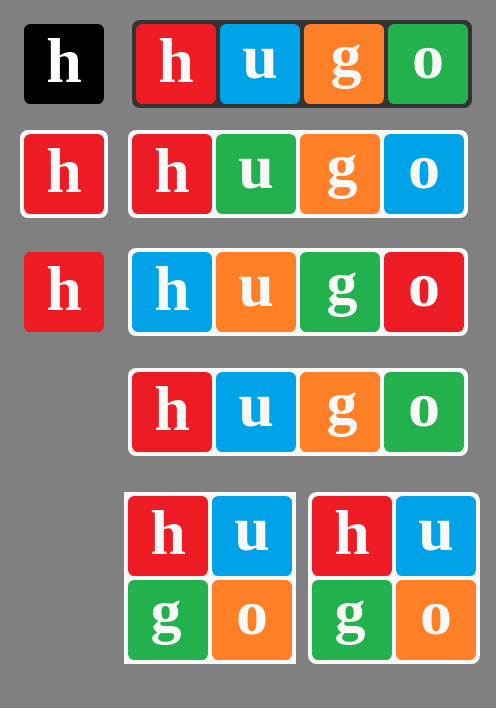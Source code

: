 <mxfile version="20.0.4" type="device" pages="4"><diagram id="N1BwHoXB3Q79B6yvPaB_" name="logo"><mxGraphModel dx="364" dy="219" grid="1" gridSize="2" guides="1" tooltips="1" connect="1" arrows="1" fold="1" page="1" pageScale="1" pageWidth="850" pageHeight="1100" math="0" shadow="0"><root><mxCell id="0"/><mxCell id="1" parent="0"/><mxCell id="wR2YenscdaEP0-hp_YIJ-48" value="" style="rounded=0;whiteSpace=wrap;html=1;strokeWidth=1;fillColor=#808080;strokeColor=none;" parent="1" vertex="1"><mxGeometry x="292" y="428" width="248" height="354" as="geometry"/></mxCell><mxCell id="EOTcBHl70uMr_WdsOj6c-46" value="" style="rounded=1;whiteSpace=wrap;html=1;strokeWidth=1;strokeColor=none;arcSize=9;fillColor=#F8F8F8;" parent="1" vertex="1"><mxGeometry x="481" y="674" width="50" height="48" as="geometry"/></mxCell><mxCell id="EOTcBHl70uMr_WdsOj6c-48" value="" style="rounded=1;whiteSpace=wrap;html=1;strokeWidth=1;strokeColor=none;arcSize=9;fillColor=#F8F8F8;" parent="1" vertex="1"><mxGeometry x="446" y="712" width="50" height="48" as="geometry"/></mxCell><mxCell id="EOTcBHl70uMr_WdsOj6c-49" value="" style="rounded=1;whiteSpace=wrap;html=1;strokeWidth=1;strokeColor=none;arcSize=9;fillColor=#F8F8F8;" parent="1" vertex="1"><mxGeometry x="482" y="712" width="50" height="48" as="geometry"/></mxCell><mxCell id="EOTcBHl70uMr_WdsOj6c-47" value="" style="rounded=1;whiteSpace=wrap;html=1;strokeWidth=1;strokeColor=none;arcSize=9;fillColor=#F8F8F8;" parent="1" vertex="1"><mxGeometry x="482" y="674" width="50" height="48" as="geometry"/></mxCell><mxCell id="SrWP3uOjC0soSHgS7Qpw-1" value="" style="rounded=1;whiteSpace=wrap;html=1;strokeWidth=1;strokeColor=none;arcSize=9;fillColor=#F8F8F8;" parent="1" vertex="1"><mxGeometry x="302" y="493" width="44" height="44" as="geometry"/></mxCell><mxCell id="wR2YenscdaEP0-hp_YIJ-39" value="" style="rounded=1;whiteSpace=wrap;html=1;strokeWidth=1;strokeColor=none;arcSize=9;fillColor=#F8F8F8;" parent="1" vertex="1"><mxGeometry x="356" y="552" width="170" height="44" as="geometry"/></mxCell><mxCell id="wR2YenscdaEP0-hp_YIJ-40" value="" style="rounded=1;whiteSpace=wrap;html=1;strokeWidth=1;strokeColor=none;arcSize=8;fillColor=#00A2E8;" parent="1" vertex="1"><mxGeometry x="358" y="554" width="40" height="40" as="geometry"/></mxCell><mxCell id="wR2YenscdaEP0-hp_YIJ-42" value="" style="rounded=1;whiteSpace=wrap;html=1;fillColor=#FF7F27;strokeColor=none;arcSize=8;" parent="1" vertex="1"><mxGeometry x="400" y="554" width="40" height="40" as="geometry"/></mxCell><mxCell id="wR2YenscdaEP0-hp_YIJ-43" value="&lt;font face=&quot;Segoe Print&quot; size=&quot;1&quot; color=&quot;#f8f8f8&quot;&gt;&lt;b style=&quot;line-height: 100% ; font-size: 32px&quot;&gt;u&lt;/b&gt;&lt;/font&gt;" style="text;html=1;strokeColor=none;fillColor=none;align=center;verticalAlign=middle;whiteSpace=wrap;rounded=0;" parent="1" vertex="1"><mxGeometry x="400" y="544" width="40" height="50" as="geometry"/></mxCell><mxCell id="wR2YenscdaEP0-hp_YIJ-41" value="&lt;font face=&quot;Segoe Print&quot; size=&quot;1&quot; color=&quot;#f8f8f8&quot;&gt;&lt;b style=&quot;line-height: 100% ; font-size: 32px&quot;&gt;h&lt;/b&gt;&lt;/font&gt;" style="text;html=1;strokeColor=none;align=center;verticalAlign=middle;whiteSpace=wrap;rounded=0;arcSize=25;" parent="1" vertex="1"><mxGeometry x="358" y="552" width="40" height="38" as="geometry"/></mxCell><mxCell id="wR2YenscdaEP0-hp_YIJ-9" value="" style="rounded=1;whiteSpace=wrap;html=1;strokeWidth=1;fillColor=#333333;strokeColor=none;arcSize=9;" parent="1" vertex="1"><mxGeometry x="358" y="438" width="170" height="44" as="geometry"/></mxCell><mxCell id="wR2YenscdaEP0-hp_YIJ-7" value="" style="rounded=1;whiteSpace=wrap;html=1;strokeColor=none;arcSize=8;fillColor=#00A2E8;" parent="1" vertex="1"><mxGeometry x="402" y="440" width="40" height="40" as="geometry"/></mxCell><mxCell id="wR2YenscdaEP0-hp_YIJ-5" value="" style="rounded=1;whiteSpace=wrap;html=1;strokeColor=none;arcSize=8;fillColor=#FF7F27;" parent="1" vertex="1"><mxGeometry x="444" y="440" width="40" height="40" as="geometry"/></mxCell><mxCell id="wR2YenscdaEP0-hp_YIJ-3" value="" style="rounded=1;whiteSpace=wrap;html=1;strokeColor=none;arcSize=8;fillColor=#22B14C;" parent="1" vertex="1"><mxGeometry x="486" y="440" width="40" height="40" as="geometry"/></mxCell><mxCell id="wR2YenscdaEP0-hp_YIJ-1" value="" style="rounded=1;whiteSpace=wrap;html=1;strokeWidth=1;strokeColor=none;arcSize=8;fillColor=#ED1C24;" parent="1" vertex="1"><mxGeometry x="360" y="440" width="40" height="40" as="geometry"/></mxCell><mxCell id="wR2YenscdaEP0-hp_YIJ-8" value="&lt;font face=&quot;Segoe Print&quot; size=&quot;1&quot;&gt;&lt;b style=&quot;line-height: 100% ; font-size: 32px&quot;&gt;o&lt;/b&gt;&lt;/font&gt;" style="text;html=1;strokeColor=none;fillColor=none;align=center;verticalAlign=middle;whiteSpace=wrap;rounded=0;fontColor=#F8F8F8;" parent="1" vertex="1"><mxGeometry x="486" y="430" width="40" height="50" as="geometry"/></mxCell><mxCell id="wR2YenscdaEP0-hp_YIJ-6" value="&lt;font face=&quot;Segoe Print&quot; size=&quot;1&quot;&gt;&lt;b style=&quot;line-height: 100% ; font-size: 31px&quot;&gt;g&lt;/b&gt;&lt;/font&gt;" style="text;html=1;strokeColor=none;fillColor=none;align=center;verticalAlign=middle;whiteSpace=wrap;rounded=0;fontColor=#F8F8F8;" parent="1" vertex="1"><mxGeometry x="446" y="432" width="38" height="46" as="geometry"/></mxCell><mxCell id="wR2YenscdaEP0-hp_YIJ-4" value="&lt;font face=&quot;Segoe Print&quot; size=&quot;1&quot;&gt;&lt;b style=&quot;line-height: 100% ; font-size: 32px&quot;&gt;u&lt;/b&gt;&lt;/font&gt;" style="text;html=1;strokeColor=none;fillColor=none;align=center;verticalAlign=middle;whiteSpace=wrap;rounded=0;fontColor=#F8F8F8;" parent="1" vertex="1"><mxGeometry x="402" y="430" width="40" height="50" as="geometry"/></mxCell><mxCell id="wR2YenscdaEP0-hp_YIJ-2" value="&lt;font face=&quot;Segoe Print&quot; size=&quot;1&quot;&gt;&lt;b style=&quot;line-height: 100% ; font-size: 32px&quot;&gt;h&lt;/b&gt;&lt;/font&gt;" style="text;html=1;strokeColor=none;align=center;verticalAlign=middle;whiteSpace=wrap;rounded=0;fontColor=#F8F8F8;" parent="1" vertex="1"><mxGeometry x="360" y="438" width="40" height="38" as="geometry"/></mxCell><mxCell id="wR2YenscdaEP0-hp_YIJ-46" value="" style="rounded=1;whiteSpace=wrap;html=1;strokeColor=none;fillColor=#ED1c24;glass=0;arcSize=8;" parent="1" vertex="1"><mxGeometry x="484" y="554" width="40" height="40" as="geometry"/></mxCell><mxCell id="wR2YenscdaEP0-hp_YIJ-44" value="" style="rounded=1;whiteSpace=wrap;html=1;strokeColor=none;fillColor=#22B14c;arcSize=8;" parent="1" vertex="1"><mxGeometry x="442" y="554" width="40" height="40" as="geometry"/></mxCell><mxCell id="wR2YenscdaEP0-hp_YIJ-47" value="&lt;font face=&quot;Segoe Print&quot; size=&quot;1&quot; color=&quot;#f8f8f8&quot;&gt;&lt;b style=&quot;line-height: 100% ; font-size: 32px&quot;&gt;o&lt;/b&gt;&lt;/font&gt;" style="text;html=1;strokeColor=none;fillColor=none;align=center;verticalAlign=middle;whiteSpace=wrap;rounded=0;" parent="1" vertex="1"><mxGeometry x="484" y="544" width="40" height="50" as="geometry"/></mxCell><mxCell id="wR2YenscdaEP0-hp_YIJ-45" value="&lt;font face=&quot;Segoe Print&quot; size=&quot;1&quot; color=&quot;#f8f8f8&quot;&gt;&lt;b style=&quot;line-height: 100% ; font-size: 31px&quot;&gt;g&lt;/b&gt;&lt;/font&gt;" style="text;html=1;strokeColor=none;fillColor=none;align=center;verticalAlign=middle;whiteSpace=wrap;rounded=0;" parent="1" vertex="1"><mxGeometry x="444" y="546" width="38" height="46" as="geometry"/></mxCell><mxCell id="wR2YenscdaEP0-hp_YIJ-19" value="" style="rounded=1;whiteSpace=wrap;html=1;strokeWidth=1;strokeColor=none;fillColor=#000000;arcSize=8;" parent="1" vertex="1"><mxGeometry x="304" y="440" width="40" height="40" as="geometry"/></mxCell><mxCell id="wR2YenscdaEP0-hp_YIJ-20" value="&lt;font face=&quot;Segoe Print&quot; color=&quot;#ffffff&quot; size=&quot;1&quot;&gt;&lt;b style=&quot;line-height: 100% ; font-size: 32px&quot;&gt;h&lt;/b&gt;&lt;/font&gt;" style="text;html=1;strokeColor=none;align=center;verticalAlign=middle;whiteSpace=wrap;rounded=0;" parent="1" vertex="1"><mxGeometry x="304" y="438" width="40" height="38" as="geometry"/></mxCell><mxCell id="wR2YenscdaEP0-hp_YIJ-51" value="" style="rounded=1;whiteSpace=wrap;html=1;strokeWidth=1;strokeColor=none;arcSize=8;fillColor=#ED1C24;" parent="1" vertex="1"><mxGeometry x="304" y="495" width="40" height="40" as="geometry"/></mxCell><mxCell id="wR2YenscdaEP0-hp_YIJ-52" value="&lt;font face=&quot;Segoe Print&quot; size=&quot;1&quot; color=&quot;#f8f8f8&quot;&gt;&lt;b style=&quot;line-height: 100% ; font-size: 32px&quot;&gt;h&lt;/b&gt;&lt;/font&gt;" style="text;html=1;strokeColor=none;align=center;verticalAlign=middle;whiteSpace=wrap;rounded=0;" parent="1" vertex="1"><mxGeometry x="304" y="493" width="40" height="38" as="geometry"/></mxCell><mxCell id="wR2YenscdaEP0-hp_YIJ-53" value="" style="rounded=1;whiteSpace=wrap;html=1;strokeWidth=1;strokeColor=none;arcSize=9;fillColor=#F8F8F8;" parent="1" vertex="1"><mxGeometry x="356" y="493" width="170" height="44" as="geometry"/></mxCell><mxCell id="wR2YenscdaEP0-hp_YIJ-54" value="" style="rounded=1;whiteSpace=wrap;html=1;strokeColor=none;arcSize=8;fillColor=#00A2E8;" parent="1" vertex="1"><mxGeometry x="484" y="495" width="40" height="40" as="geometry"/></mxCell><mxCell id="wR2YenscdaEP0-hp_YIJ-55" value="" style="rounded=1;whiteSpace=wrap;html=1;strokeColor=none;arcSize=8;fillColor=#FF7F27;" parent="1" vertex="1"><mxGeometry x="442" y="495" width="40" height="40" as="geometry"/></mxCell><mxCell id="wR2YenscdaEP0-hp_YIJ-56" value="" style="rounded=1;whiteSpace=wrap;html=1;strokeColor=none;arcSize=8;fillColor=#22B14C;" parent="1" vertex="1"><mxGeometry x="400" y="495" width="40" height="40" as="geometry"/></mxCell><mxCell id="wR2YenscdaEP0-hp_YIJ-57" value="" style="rounded=1;whiteSpace=wrap;html=1;strokeWidth=1;strokeColor=none;arcSize=8;fillColor=#ED1C24;" parent="1" vertex="1"><mxGeometry x="358" y="495" width="40" height="40" as="geometry"/></mxCell><mxCell id="wR2YenscdaEP0-hp_YIJ-58" value="&lt;font face=&quot;Segoe Print&quot; size=&quot;1&quot; color=&quot;#f8f8f8&quot;&gt;&lt;b style=&quot;line-height: 100% ; font-size: 32px&quot;&gt;o&lt;/b&gt;&lt;/font&gt;" style="text;html=1;strokeColor=none;fillColor=none;align=center;verticalAlign=middle;whiteSpace=wrap;rounded=0;" parent="1" vertex="1"><mxGeometry x="484" y="485" width="40" height="50" as="geometry"/></mxCell><mxCell id="wR2YenscdaEP0-hp_YIJ-59" value="&lt;font face=&quot;Segoe Print&quot; size=&quot;1&quot; color=&quot;#f8f8f8&quot;&gt;&lt;b style=&quot;line-height: 100% ; font-size: 31px&quot;&gt;g&lt;/b&gt;&lt;/font&gt;" style="text;html=1;strokeColor=none;fillColor=none;align=center;verticalAlign=middle;whiteSpace=wrap;rounded=0;" parent="1" vertex="1"><mxGeometry x="444" y="487" width="38" height="46" as="geometry"/></mxCell><mxCell id="wR2YenscdaEP0-hp_YIJ-60" value="&lt;font face=&quot;Segoe Print&quot; size=&quot;1&quot; color=&quot;#f8f8f8&quot;&gt;&lt;b style=&quot;line-height: 100% ; font-size: 32px&quot;&gt;u&lt;/b&gt;&lt;/font&gt;" style="text;html=1;strokeColor=none;fillColor=none;align=center;verticalAlign=middle;whiteSpace=wrap;rounded=0;" parent="1" vertex="1"><mxGeometry x="400" y="485" width="40" height="50" as="geometry"/></mxCell><mxCell id="wR2YenscdaEP0-hp_YIJ-61" value="&lt;font face=&quot;Segoe Print&quot; size=&quot;1&quot; color=&quot;#f8f8f8&quot;&gt;&lt;b style=&quot;line-height: 100% ; font-size: 32px&quot;&gt;h&lt;/b&gt;&lt;/font&gt;" style="text;html=1;strokeColor=none;align=center;verticalAlign=middle;whiteSpace=wrap;rounded=0;" parent="1" vertex="1"><mxGeometry x="358" y="493" width="40" height="38" as="geometry"/></mxCell><mxCell id="EOTcBHl70uMr_WdsOj6c-13" value="" style="rounded=0;whiteSpace=wrap;html=1;strokeWidth=1;strokeColor=none;arcSize=9;fillColor=#F8F8F8;" parent="1" vertex="1"><mxGeometry x="354" y="674" width="86" height="86" as="geometry"/></mxCell><mxCell id="EOTcBHl70uMr_WdsOj6c-14" value="" style="rounded=1;whiteSpace=wrap;html=1;strokeColor=none;arcSize=8;fillColor=#FF7F27;" parent="1" vertex="1"><mxGeometry x="398" y="718" width="40" height="40" as="geometry"/></mxCell><mxCell id="EOTcBHl70uMr_WdsOj6c-15" value="" style="rounded=1;whiteSpace=wrap;html=1;strokeColor=none;arcSize=8;fillColor=#00A2E8;" parent="1" vertex="1"><mxGeometry x="398" y="676" width="40" height="40" as="geometry"/></mxCell><mxCell id="EOTcBHl70uMr_WdsOj6c-16" value="" style="rounded=1;whiteSpace=wrap;html=1;strokeColor=none;arcSize=8;fillColor=#22B14C;" parent="1" vertex="1"><mxGeometry x="356" y="718" width="40" height="40" as="geometry"/></mxCell><mxCell id="EOTcBHl70uMr_WdsOj6c-17" value="" style="rounded=1;whiteSpace=wrap;html=1;strokeWidth=1;strokeColor=none;arcSize=8;fillColor=#ED1C24;" parent="1" vertex="1"><mxGeometry x="356" y="676" width="40" height="40" as="geometry"/></mxCell><mxCell id="EOTcBHl70uMr_WdsOj6c-18" value="&lt;font face=&quot;Segoe Print&quot; size=&quot;1&quot; color=&quot;#f8f8f8&quot;&gt;&lt;b style=&quot;line-height: 100% ; font-size: 32px&quot;&gt;o&lt;/b&gt;&lt;/font&gt;" style="text;html=1;strokeColor=none;fillColor=none;align=center;verticalAlign=middle;whiteSpace=wrap;rounded=0;" parent="1" vertex="1"><mxGeometry x="398" y="708" width="40" height="50" as="geometry"/></mxCell><mxCell id="EOTcBHl70uMr_WdsOj6c-19" value="&lt;font face=&quot;Segoe Print&quot; size=&quot;1&quot; color=&quot;#f8f8f8&quot;&gt;&lt;b style=&quot;line-height: 100% ; font-size: 31px&quot;&gt;g&lt;/b&gt;&lt;/font&gt;" style="text;html=1;strokeColor=none;fillColor=none;align=center;verticalAlign=middle;whiteSpace=wrap;rounded=0;" parent="1" vertex="1"><mxGeometry x="356" y="710" width="38" height="46" as="geometry"/></mxCell><mxCell id="EOTcBHl70uMr_WdsOj6c-20" value="&lt;font face=&quot;Segoe Print&quot; size=&quot;1&quot; color=&quot;#f8f8f8&quot;&gt;&lt;b style=&quot;line-height: 100% ; font-size: 32px&quot;&gt;u&lt;/b&gt;&lt;/font&gt;" style="text;html=1;strokeColor=none;fillColor=none;align=center;verticalAlign=middle;whiteSpace=wrap;rounded=0;" parent="1" vertex="1"><mxGeometry x="398" y="666" width="40" height="50" as="geometry"/></mxCell><mxCell id="EOTcBHl70uMr_WdsOj6c-21" value="&lt;font face=&quot;Segoe Print&quot; size=&quot;1&quot; color=&quot;#f8f8f8&quot;&gt;&lt;b style=&quot;line-height: 100% ; font-size: 32px&quot;&gt;h&lt;/b&gt;&lt;/font&gt;" style="text;html=1;strokeColor=none;align=center;verticalAlign=middle;whiteSpace=wrap;rounded=0;" parent="1" vertex="1"><mxGeometry x="356" y="674" width="40" height="38" as="geometry"/></mxCell><mxCell id="EOTcBHl70uMr_WdsOj6c-22" value="" style="rounded=1;whiteSpace=wrap;html=1;strokeWidth=1;strokeColor=none;arcSize=9;fillColor=#F8F8F8;" parent="1" vertex="1"><mxGeometry x="356" y="612" width="170" height="44" as="geometry"/></mxCell><mxCell id="EOTcBHl70uMr_WdsOj6c-23" value="" style="rounded=1;whiteSpace=wrap;html=1;strokeColor=none;arcSize=8;fillColor=#00A2E8;" parent="1" vertex="1"><mxGeometry x="400" y="614" width="40" height="40" as="geometry"/></mxCell><mxCell id="EOTcBHl70uMr_WdsOj6c-24" value="" style="rounded=1;whiteSpace=wrap;html=1;strokeColor=none;arcSize=8;fillColor=#FF7F27;" parent="1" vertex="1"><mxGeometry x="442" y="614" width="40" height="40" as="geometry"/></mxCell><mxCell id="EOTcBHl70uMr_WdsOj6c-25" value="" style="rounded=1;whiteSpace=wrap;html=1;strokeColor=none;arcSize=8;fillColor=#22B14C;" parent="1" vertex="1"><mxGeometry x="484" y="614" width="40" height="40" as="geometry"/></mxCell><mxCell id="EOTcBHl70uMr_WdsOj6c-26" value="" style="rounded=1;whiteSpace=wrap;html=1;strokeWidth=1;strokeColor=none;arcSize=8;fillColor=#ED1C24;" parent="1" vertex="1"><mxGeometry x="358" y="614" width="40" height="40" as="geometry"/></mxCell><mxCell id="EOTcBHl70uMr_WdsOj6c-27" value="&lt;font face=&quot;Segoe Print&quot; size=&quot;1&quot; color=&quot;#f8f8f8&quot;&gt;&lt;b style=&quot;line-height: 100% ; font-size: 32px&quot;&gt;o&lt;/b&gt;&lt;/font&gt;" style="text;html=1;strokeColor=none;fillColor=none;align=center;verticalAlign=middle;whiteSpace=wrap;rounded=0;" parent="1" vertex="1"><mxGeometry x="484" y="604" width="40" height="50" as="geometry"/></mxCell><mxCell id="EOTcBHl70uMr_WdsOj6c-28" value="&lt;font face=&quot;Segoe Print&quot; size=&quot;1&quot; color=&quot;#f8f8f8&quot;&gt;&lt;b style=&quot;line-height: 100% ; font-size: 31px&quot;&gt;g&lt;/b&gt;&lt;/font&gt;" style="text;html=1;strokeColor=none;fillColor=none;align=center;verticalAlign=middle;whiteSpace=wrap;rounded=0;" parent="1" vertex="1"><mxGeometry x="444" y="606" width="38" height="46" as="geometry"/></mxCell><mxCell id="EOTcBHl70uMr_WdsOj6c-29" value="&lt;font face=&quot;Segoe Print&quot; size=&quot;1&quot; color=&quot;#f8f8f8&quot;&gt;&lt;b style=&quot;line-height: 100% ; font-size: 32px&quot;&gt;u&lt;/b&gt;&lt;/font&gt;" style="text;html=1;strokeColor=none;fillColor=none;align=center;verticalAlign=middle;whiteSpace=wrap;rounded=0;" parent="1" vertex="1"><mxGeometry x="400" y="604" width="40" height="50" as="geometry"/></mxCell><mxCell id="EOTcBHl70uMr_WdsOj6c-30" value="&lt;font face=&quot;Segoe Print&quot; size=&quot;1&quot; color=&quot;#f8f8f8&quot;&gt;&lt;b style=&quot;line-height: 100% ; font-size: 32px&quot;&gt;h&lt;/b&gt;&lt;/font&gt;" style="text;html=1;strokeColor=none;align=center;verticalAlign=middle;whiteSpace=wrap;rounded=0;" parent="1" vertex="1"><mxGeometry x="358" y="612" width="40" height="38" as="geometry"/></mxCell><mxCell id="EOTcBHl70uMr_WdsOj6c-32" value="" style="rounded=1;whiteSpace=wrap;html=1;strokeWidth=1;strokeColor=none;arcSize=8;fillColor=#ED1C24;" parent="1" vertex="1"><mxGeometry x="304" y="554" width="40" height="40" as="geometry"/></mxCell><mxCell id="EOTcBHl70uMr_WdsOj6c-33" value="&lt;font face=&quot;Segoe Print&quot; size=&quot;1&quot; color=&quot;#f8f8f8&quot;&gt;&lt;b style=&quot;line-height: 100% ; font-size: 32px&quot;&gt;h&lt;/b&gt;&lt;/font&gt;" style="text;html=1;strokeColor=none;align=center;verticalAlign=middle;whiteSpace=wrap;rounded=0;" parent="1" vertex="1"><mxGeometry x="304" y="552" width="40" height="38" as="geometry"/></mxCell><mxCell id="EOTcBHl70uMr_WdsOj6c-34" value="" style="rounded=1;whiteSpace=wrap;html=1;strokeWidth=1;strokeColor=none;arcSize=9;fillColor=#F8F8F8;" parent="1" vertex="1"><mxGeometry x="446" y="674" width="50" height="48" as="geometry"/></mxCell><mxCell id="EOTcBHl70uMr_WdsOj6c-35" value="" style="rounded=1;whiteSpace=wrap;html=1;strokeColor=none;arcSize=8;fillColor=#FF7F27;" parent="1" vertex="1"><mxGeometry x="490" y="718" width="40" height="40" as="geometry"/></mxCell><mxCell id="EOTcBHl70uMr_WdsOj6c-36" value="" style="rounded=1;whiteSpace=wrap;html=1;strokeColor=none;arcSize=8;fillColor=#00A2E8;" parent="1" vertex="1"><mxGeometry x="490" y="676" width="40" height="40" as="geometry"/></mxCell><mxCell id="EOTcBHl70uMr_WdsOj6c-37" value="" style="rounded=1;whiteSpace=wrap;html=1;strokeColor=none;arcSize=8;fillColor=#22B14C;" parent="1" vertex="1"><mxGeometry x="448" y="718" width="40" height="40" as="geometry"/></mxCell><mxCell id="EOTcBHl70uMr_WdsOj6c-38" value="" style="rounded=1;whiteSpace=wrap;html=1;strokeWidth=1;strokeColor=none;arcSize=8;fillColor=#ED1C24;" parent="1" vertex="1"><mxGeometry x="448" y="676" width="40" height="40" as="geometry"/></mxCell><mxCell id="EOTcBHl70uMr_WdsOj6c-39" value="&lt;font face=&quot;Segoe Print&quot; size=&quot;1&quot; color=&quot;#f8f8f8&quot;&gt;&lt;b style=&quot;line-height: 100% ; font-size: 32px&quot;&gt;o&lt;/b&gt;&lt;/font&gt;" style="text;html=1;strokeColor=none;fillColor=none;align=center;verticalAlign=middle;whiteSpace=wrap;rounded=0;" parent="1" vertex="1"><mxGeometry x="490" y="708" width="40" height="50" as="geometry"/></mxCell><mxCell id="EOTcBHl70uMr_WdsOj6c-40" value="&lt;font face=&quot;Segoe Print&quot; size=&quot;1&quot; color=&quot;#f8f8f8&quot;&gt;&lt;b style=&quot;line-height: 100% ; font-size: 31px&quot;&gt;g&lt;/b&gt;&lt;/font&gt;" style="text;html=1;strokeColor=none;fillColor=none;align=center;verticalAlign=middle;whiteSpace=wrap;rounded=0;" parent="1" vertex="1"><mxGeometry x="448" y="710" width="38" height="46" as="geometry"/></mxCell><mxCell id="EOTcBHl70uMr_WdsOj6c-41" value="&lt;font face=&quot;Segoe Print&quot; size=&quot;1&quot; color=&quot;#f8f8f8&quot;&gt;&lt;b style=&quot;line-height: 100% ; font-size: 32px&quot;&gt;u&lt;/b&gt;&lt;/font&gt;" style="text;html=1;strokeColor=none;fillColor=none;align=center;verticalAlign=middle;whiteSpace=wrap;rounded=0;" parent="1" vertex="1"><mxGeometry x="490" y="666" width="40" height="50" as="geometry"/></mxCell><mxCell id="EOTcBHl70uMr_WdsOj6c-42" value="&lt;font face=&quot;Segoe Print&quot; size=&quot;1&quot; color=&quot;#f8f8f8&quot;&gt;&lt;b style=&quot;line-height: 100% ; font-size: 32px&quot;&gt;h&lt;/b&gt;&lt;/font&gt;" style="text;html=1;strokeColor=none;align=center;verticalAlign=middle;whiteSpace=wrap;rounded=0;" parent="1" vertex="1"><mxGeometry x="448" y="674" width="40" height="38" as="geometry"/></mxCell></root></mxGraphModel></diagram><diagram id="Jwg9pM5GEi3lDXCQK_6e" name="block sizes"><mxGraphModel dx="1456" dy="875" grid="1" gridSize="10" guides="1" tooltips="1" connect="1" arrows="1" fold="1" page="1" pageScale="1" pageWidth="850" pageHeight="1100" math="0" shadow="0"><root><mxCell id="mGqDHk-zix2dryubAe6U-0"/><mxCell id="mGqDHk-zix2dryubAe6U-1" parent="mGqDHk-zix2dryubAe6U-0"/><mxCell id="mGqDHk-zix2dryubAe6U-7" value="" style="rounded=0;whiteSpace=wrap;html=1;" parent="mGqDHk-zix2dryubAe6U-1" vertex="1"><mxGeometry x="200" y="680" width="480" height="320" as="geometry"/></mxCell><mxCell id="mGqDHk-zix2dryubAe6U-2" value="" style="rounded=0;whiteSpace=wrap;html=1;" parent="mGqDHk-zix2dryubAe6U-1" vertex="1"><mxGeometry x="200" y="400" width="480" height="240" as="geometry"/></mxCell><mxCell id="mGqDHk-zix2dryubAe6U-4" value="&lt;font style=&quot;font-size: 26px&quot;&gt;&lt;b&gt;M&lt;/b&gt;&lt;/font&gt;" style="rounded=1;whiteSpace=wrap;html=1;fillColor=#dae8fc;strokeColor=#6c8ebf;arcSize=10;" parent="mGqDHk-zix2dryubAe6U-1" vertex="1"><mxGeometry x="200" y="400" width="120" height="120" as="geometry"/></mxCell><mxCell id="mGqDHk-zix2dryubAe6U-5" value="&lt;font style=&quot;font-size: 26px&quot;&gt;&lt;b&gt;L&lt;/b&gt;&lt;/font&gt;" style="rounded=1;whiteSpace=wrap;html=1;fillColor=#d5e8d4;strokeColor=#82b366;arcSize=8;" parent="mGqDHk-zix2dryubAe6U-1" vertex="1"><mxGeometry x="200" y="680" width="160" height="160" as="geometry"/></mxCell><mxCell id="mGqDHk-zix2dryubAe6U-6" value="&lt;font style=&quot;font-size: 26px&quot;&gt;&lt;b&gt;XL&lt;/b&gt;&lt;/font&gt;" style="rounded=1;whiteSpace=wrap;html=1;fillColor=#f8cecc;strokeColor=#b85450;arcSize=6;" parent="mGqDHk-zix2dryubAe6U-1" vertex="1"><mxGeometry x="440" y="400" width="240" height="240" as="geometry"/></mxCell><mxCell id="mGqDHk-zix2dryubAe6U-8" value="" style="rounded=1;whiteSpace=wrap;html=1;fillColor=#d5e8d4;strokeColor=#82b366;arcSize=8;" parent="mGqDHk-zix2dryubAe6U-1" vertex="1"><mxGeometry x="200" y="840" width="160" height="160" as="geometry"/></mxCell><mxCell id="mGqDHk-zix2dryubAe6U-9" value="" style="rounded=1;whiteSpace=wrap;html=1;fillColor=#dae8fc;strokeColor=#6c8ebf;arcSize=10;" parent="mGqDHk-zix2dryubAe6U-1" vertex="1"><mxGeometry x="200" y="520" width="120" height="120" as="geometry"/></mxCell><mxCell id="mGqDHk-zix2dryubAe6U-10" value="" style="rounded=1;whiteSpace=wrap;html=1;fillColor=#dae8fc;strokeColor=#6c8ebf;arcSize=10;" parent="mGqDHk-zix2dryubAe6U-1" vertex="1"><mxGeometry x="320" y="400" width="120" height="120" as="geometry"/></mxCell><mxCell id="mGqDHk-zix2dryubAe6U-11" value="" style="rounded=1;whiteSpace=wrap;html=1;fillColor=#dae8fc;strokeColor=#6c8ebf;imageHeight=24;arcSize=10;" parent="mGqDHk-zix2dryubAe6U-1" vertex="1"><mxGeometry x="320" y="520" width="120" height="120" as="geometry"/></mxCell><mxCell id="mGqDHk-zix2dryubAe6U-12" value="&lt;font style=&quot;font-size: 26px&quot;&gt;&lt;b&gt;XXL&lt;/b&gt;&lt;/font&gt;" style="whiteSpace=wrap;html=1;aspect=fixed;fillColor=#fff2cc;strokeColor=#d6b656;rounded=1;arcSize=4;" parent="mGqDHk-zix2dryubAe6U-1" vertex="1"><mxGeometry x="360" y="680" width="320" height="320" as="geometry"/></mxCell><mxCell id="CyegUfdg_yRNGQ0zWste-0" value="" style="rounded=0;whiteSpace=wrap;html=1;" parent="mGqDHk-zix2dryubAe6U-1" vertex="1"><mxGeometry x="200" y="120" width="480" height="160" as="geometry"/></mxCell><mxCell id="CyegUfdg_yRNGQ0zWste-1" value="&lt;font style=&quot;font-size: 26px&quot;&gt;&lt;b&gt;S&lt;/b&gt;&lt;/font&gt;" style="rounded=1;whiteSpace=wrap;html=1;fillColor=#e1d5e7;strokeColor=#9673a6;arcSize=10;" parent="mGqDHk-zix2dryubAe6U-1" vertex="1"><mxGeometry x="200" y="120" width="80" height="80" as="geometry"/></mxCell><mxCell id="CyegUfdg_yRNGQ0zWste-2" value="" style="rounded=1;whiteSpace=wrap;html=1;fillColor=#e1d5e7;strokeColor=#9673a6;arcSize=10;" parent="mGqDHk-zix2dryubAe6U-1" vertex="1"><mxGeometry x="200" y="200" width="80" height="80" as="geometry"/></mxCell><mxCell id="CyegUfdg_yRNGQ0zWste-3" value="" style="rounded=1;whiteSpace=wrap;html=1;fillColor=#d5e8d4;strokeColor=#82b366;arcSize=8;" parent="mGqDHk-zix2dryubAe6U-1" vertex="1"><mxGeometry x="520" y="120" width="160" height="160" as="geometry"/></mxCell><mxCell id="CyegUfdg_yRNGQ0zWste-4" value="" style="rounded=1;whiteSpace=wrap;html=1;fillColor=#e1d5e7;strokeColor=#9673a6;arcSize=10;" parent="mGqDHk-zix2dryubAe6U-1" vertex="1"><mxGeometry x="280" y="120" width="80" height="80" as="geometry"/></mxCell><mxCell id="CyegUfdg_yRNGQ0zWste-6" value="" style="rounded=1;whiteSpace=wrap;html=1;fillColor=#e1d5e7;strokeColor=#9673a6;arcSize=10;" parent="mGqDHk-zix2dryubAe6U-1" vertex="1"><mxGeometry x="280" y="200" width="80" height="80" as="geometry"/></mxCell><mxCell id="CyegUfdg_yRNGQ0zWste-9" value="" style="rounded=1;whiteSpace=wrap;html=1;fillColor=#d5e8d4;strokeColor=#82b366;arcSize=8;" parent="mGqDHk-zix2dryubAe6U-1" vertex="1"><mxGeometry x="360" y="120" width="160" height="160" as="geometry"/></mxCell></root></mxGraphModel></diagram><diagram id="e9B9wHgm0jlAXDR9ymOW" name="block sizes"><mxGraphModel dx="1456" dy="875" grid="1" gridSize="10" guides="1" tooltips="1" connect="1" arrows="1" fold="1" page="1" pageScale="1" pageWidth="850" pageHeight="1100" math="0" shadow="0"><root><mxCell id="vgcRtJtiiOTFRFsV4RGD-0"/><mxCell id="vgcRtJtiiOTFRFsV4RGD-1" parent="vgcRtJtiiOTFRFsV4RGD-0"/><mxCell id="vgcRtJtiiOTFRFsV4RGD-2" value="&lt;font style=&quot;font-size: 26px&quot;&gt;&lt;b&gt;S&lt;/b&gt;&lt;/font&gt;" style="rounded=1;whiteSpace=wrap;html=1;fillColor=#e1d5e7;strokeColor=#9673a6;arcSize=10;" parent="vgcRtJtiiOTFRFsV4RGD-1" vertex="1"><mxGeometry x="40" y="880" width="80" height="80" as="geometry"/></mxCell><mxCell id="DIRgi5_V7x_8nlnrSL5g-0" value="&lt;font style=&quot;font-size: 26px&quot;&gt;&lt;b&gt;XXL&lt;/b&gt;&lt;/font&gt;" style="whiteSpace=wrap;html=1;aspect=fixed;fillColor=#fff2cc;strokeColor=#d6b656;rounded=1;arcSize=4;" parent="vgcRtJtiiOTFRFsV4RGD-1" vertex="1"><mxGeometry x="40" y="40" width="320" height="320" as="geometry"/></mxCell><mxCell id="s95asr8D4faEOziW0-vS-0" value="&lt;font style=&quot;font-size: 26px&quot;&gt;&lt;b&gt;M&lt;/b&gt;&lt;/font&gt;" style="rounded=1;whiteSpace=wrap;html=1;fillColor=#dae8fc;strokeColor=#6c8ebf;arcSize=10;" parent="vgcRtJtiiOTFRFsV4RGD-1" vertex="1"><mxGeometry x="40" y="760" width="120" height="120" as="geometry"/></mxCell><mxCell id="s95asr8D4faEOziW0-vS-1" value="&lt;font style=&quot;font-size: 26px&quot;&gt;&lt;b&gt;M&lt;/b&gt;&lt;/font&gt;" style="rounded=1;whiteSpace=wrap;html=1;fillColor=#dae8fc;strokeColor=#6c8ebf;arcSize=10;" parent="vgcRtJtiiOTFRFsV4RGD-1" vertex="1"><mxGeometry x="160" y="760" width="120" height="120" as="geometry"/></mxCell><mxCell id="s95asr8D4faEOziW0-vS-2" value="&lt;font style=&quot;font-size: 26px&quot;&gt;&lt;b&gt;M&lt;/b&gt;&lt;/font&gt;" style="rounded=1;whiteSpace=wrap;html=1;fillColor=#dae8fc;strokeColor=#6c8ebf;arcSize=10;" parent="vgcRtJtiiOTFRFsV4RGD-1" vertex="1"><mxGeometry x="280" y="760" width="120" height="120" as="geometry"/></mxCell><mxCell id="s95asr8D4faEOziW0-vS-3" value="&lt;font style=&quot;font-size: 26px&quot;&gt;&lt;b&gt;M&lt;/b&gt;&lt;/font&gt;" style="rounded=1;whiteSpace=wrap;html=1;fillColor=#dae8fc;strokeColor=#6c8ebf;arcSize=10;" parent="vgcRtJtiiOTFRFsV4RGD-1" vertex="1"><mxGeometry x="400" y="760" width="120" height="120" as="geometry"/></mxCell><mxCell id="s95asr8D4faEOziW0-vS-4" value="&lt;font style=&quot;font-size: 26px&quot;&gt;&lt;b&gt;S&lt;/b&gt;&lt;/font&gt;" style="rounded=1;whiteSpace=wrap;html=1;fillColor=#e1d5e7;strokeColor=#9673a6;arcSize=10;" parent="vgcRtJtiiOTFRFsV4RGD-1" vertex="1"><mxGeometry x="120" y="880" width="80" height="80" as="geometry"/></mxCell><mxCell id="s95asr8D4faEOziW0-vS-5" value="&lt;font style=&quot;font-size: 26px&quot;&gt;&lt;b&gt;S&lt;/b&gt;&lt;/font&gt;" style="rounded=1;whiteSpace=wrap;html=1;fillColor=#e1d5e7;strokeColor=#9673a6;arcSize=10;" parent="vgcRtJtiiOTFRFsV4RGD-1" vertex="1"><mxGeometry x="200" y="880" width="80" height="80" as="geometry"/></mxCell><mxCell id="s95asr8D4faEOziW0-vS-6" value="&lt;font style=&quot;font-size: 26px&quot;&gt;&lt;b&gt;S&lt;/b&gt;&lt;/font&gt;" style="rounded=1;whiteSpace=wrap;html=1;fillColor=#e1d5e7;strokeColor=#9673a6;arcSize=10;" parent="vgcRtJtiiOTFRFsV4RGD-1" vertex="1"><mxGeometry x="280" y="880" width="80" height="80" as="geometry"/></mxCell><mxCell id="s95asr8D4faEOziW0-vS-7" value="&lt;font style=&quot;font-size: 26px&quot;&gt;&lt;b&gt;S&lt;/b&gt;&lt;/font&gt;" style="rounded=1;whiteSpace=wrap;html=1;fillColor=#e1d5e7;strokeColor=#9673a6;arcSize=10;" parent="vgcRtJtiiOTFRFsV4RGD-1" vertex="1"><mxGeometry x="360" y="880" width="80" height="80" as="geometry"/></mxCell><mxCell id="s95asr8D4faEOziW0-vS-8" value="&lt;font style=&quot;font-size: 26px&quot;&gt;&lt;b&gt;S&lt;/b&gt;&lt;/font&gt;" style="rounded=1;whiteSpace=wrap;html=1;fillColor=#e1d5e7;strokeColor=#9673a6;arcSize=10;" parent="vgcRtJtiiOTFRFsV4RGD-1" vertex="1"><mxGeometry x="440" y="880" width="80" height="80" as="geometry"/></mxCell><mxCell id="WbgeurtHNdJ-9XvjlJiw-0" value="&lt;font style=&quot;font-size: 26px&quot;&gt;&lt;b&gt;L&lt;/b&gt;&lt;/font&gt;" style="rounded=1;whiteSpace=wrap;html=1;fillColor=#d5e8d4;strokeColor=#82b366;arcSize=8;" parent="vgcRtJtiiOTFRFsV4RGD-1" vertex="1"><mxGeometry x="40" y="600" width="160" height="160" as="geometry"/></mxCell><mxCell id="WbgeurtHNdJ-9XvjlJiw-1" value="&lt;font style=&quot;font-size: 26px&quot;&gt;&lt;b&gt;L&lt;/b&gt;&lt;/font&gt;" style="rounded=1;whiteSpace=wrap;html=1;fillColor=#d5e8d4;strokeColor=#82b366;arcSize=8;" parent="vgcRtJtiiOTFRFsV4RGD-1" vertex="1"><mxGeometry x="200" y="600" width="160" height="160" as="geometry"/></mxCell><mxCell id="Mp_PbSVwkoiviujcp1Fi-0" value="&lt;font style=&quot;font-size: 26px&quot;&gt;&lt;b&gt;XL&lt;/b&gt;&lt;/font&gt;" style="rounded=1;whiteSpace=wrap;html=1;fillColor=#f8cecc;strokeColor=#b85450;arcSize=6;" parent="vgcRtJtiiOTFRFsV4RGD-1" vertex="1"><mxGeometry x="40" y="360" width="240" height="240" as="geometry"/></mxCell><mxCell id="Mp_PbSVwkoiviujcp1Fi-3" value="&lt;font style=&quot;font-size: 26px&quot;&gt;&lt;b&gt;L&lt;/b&gt;&lt;/font&gt;" style="rounded=1;whiteSpace=wrap;html=1;fillColor=#d5e8d4;strokeColor=#82b366;arcSize=8;" parent="vgcRtJtiiOTFRFsV4RGD-1" vertex="1"><mxGeometry x="360" y="40" width="160" height="160" as="geometry"/></mxCell><mxCell id="Mp_PbSVwkoiviujcp1Fi-4" value="&lt;font style=&quot;font-size: 26px&quot;&gt;&lt;b&gt;S&lt;/b&gt;&lt;/font&gt;" style="rounded=1;whiteSpace=wrap;html=1;fillColor=#e1d5e7;strokeColor=#9673a6;arcSize=10;" parent="vgcRtJtiiOTFRFsV4RGD-1" vertex="1"><mxGeometry x="360" y="680" width="80" height="80" as="geometry"/></mxCell><mxCell id="Mp_PbSVwkoiviujcp1Fi-5" value="&lt;font style=&quot;font-size: 26px&quot;&gt;&lt;b&gt;S&lt;/b&gt;&lt;/font&gt;" style="rounded=1;whiteSpace=wrap;html=1;fillColor=#e1d5e7;strokeColor=#9673a6;arcSize=10;" parent="vgcRtJtiiOTFRFsV4RGD-1" vertex="1"><mxGeometry x="440" y="680" width="80" height="80" as="geometry"/></mxCell><mxCell id="Mp_PbSVwkoiviujcp1Fi-6" value="&lt;font style=&quot;font-size: 26px&quot;&gt;&lt;b&gt;S&lt;/b&gt;&lt;/font&gt;" style="rounded=1;whiteSpace=wrap;html=1;fillColor=#e1d5e7;strokeColor=#9673a6;arcSize=10;" parent="vgcRtJtiiOTFRFsV4RGD-1" vertex="1"><mxGeometry x="360" y="600" width="80" height="80" as="geometry"/></mxCell><mxCell id="Mp_PbSVwkoiviujcp1Fi-7" value="&lt;font style=&quot;font-size: 26px&quot;&gt;&lt;b&gt;S&lt;/b&gt;&lt;/font&gt;" style="rounded=1;whiteSpace=wrap;html=1;fillColor=#e1d5e7;strokeColor=#9673a6;arcSize=10;" parent="vgcRtJtiiOTFRFsV4RGD-1" vertex="1"><mxGeometry x="440" y="600" width="80" height="80" as="geometry"/></mxCell><mxCell id="Mp_PbSVwkoiviujcp1Fi-8" value="&lt;font style=&quot;font-size: 26px&quot;&gt;&lt;b&gt;M&lt;/b&gt;&lt;/font&gt;" style="rounded=1;whiteSpace=wrap;html=1;fillColor=#dae8fc;strokeColor=#6c8ebf;arcSize=10;" parent="vgcRtJtiiOTFRFsV4RGD-1" vertex="1"><mxGeometry x="280" y="480" width="120" height="120" as="geometry"/></mxCell><mxCell id="Mp_PbSVwkoiviujcp1Fi-9" value="&lt;font style=&quot;font-size: 26px&quot;&gt;&lt;b&gt;M&lt;/b&gt;&lt;/font&gt;" style="rounded=1;whiteSpace=wrap;html=1;fillColor=#dae8fc;strokeColor=#6c8ebf;arcSize=10;" parent="vgcRtJtiiOTFRFsV4RGD-1" vertex="1"><mxGeometry x="400" y="480" width="120" height="120" as="geometry"/></mxCell><mxCell id="Mp_PbSVwkoiviujcp1Fi-10" value="&lt;font style=&quot;font-size: 26px&quot;&gt;&lt;b&gt;M&lt;/b&gt;&lt;/font&gt;" style="rounded=1;whiteSpace=wrap;html=1;fillColor=#dae8fc;strokeColor=#6c8ebf;arcSize=10;" parent="vgcRtJtiiOTFRFsV4RGD-1" vertex="1"><mxGeometry x="280" y="360" width="120" height="120" as="geometry"/></mxCell><mxCell id="Mp_PbSVwkoiviujcp1Fi-11" value="&lt;font style=&quot;font-size: 26px&quot;&gt;&lt;b&gt;M&lt;/b&gt;&lt;/font&gt;" style="rounded=1;whiteSpace=wrap;html=1;fillColor=#dae8fc;strokeColor=#6c8ebf;arcSize=10;" parent="vgcRtJtiiOTFRFsV4RGD-1" vertex="1"><mxGeometry x="400" y="360" width="120" height="120" as="geometry"/></mxCell><mxCell id="Mp_PbSVwkoiviujcp1Fi-12" value="&lt;font style=&quot;font-size: 26px&quot;&gt;&lt;b&gt;S&lt;/b&gt;&lt;/font&gt;" style="rounded=1;whiteSpace=wrap;html=1;fillColor=#e1d5e7;strokeColor=#9673a6;arcSize=10;" parent="vgcRtJtiiOTFRFsV4RGD-1" vertex="1"><mxGeometry x="360" y="200" width="80" height="80" as="geometry"/></mxCell><mxCell id="Mp_PbSVwkoiviujcp1Fi-13" value="&lt;font style=&quot;font-size: 26px&quot;&gt;&lt;b&gt;S&lt;/b&gt;&lt;/font&gt;" style="rounded=1;whiteSpace=wrap;html=1;fillColor=#e1d5e7;strokeColor=#9673a6;arcSize=10;" parent="vgcRtJtiiOTFRFsV4RGD-1" vertex="1"><mxGeometry x="440" y="200" width="80" height="80" as="geometry"/></mxCell><mxCell id="Mp_PbSVwkoiviujcp1Fi-14" value="&lt;font style=&quot;font-size: 26px&quot;&gt;&lt;b&gt;S&lt;/b&gt;&lt;/font&gt;" style="rounded=1;whiteSpace=wrap;html=1;fillColor=#e1d5e7;strokeColor=#9673a6;arcSize=10;" parent="vgcRtJtiiOTFRFsV4RGD-1" vertex="1"><mxGeometry x="360" y="280" width="80" height="80" as="geometry"/></mxCell><mxCell id="Mp_PbSVwkoiviujcp1Fi-16" value="&lt;font style=&quot;font-size: 26px&quot;&gt;&lt;b&gt;S&lt;/b&gt;&lt;/font&gt;" style="rounded=1;whiteSpace=wrap;html=1;fillColor=#e1d5e7;strokeColor=#9673a6;arcSize=10;" parent="vgcRtJtiiOTFRFsV4RGD-1" vertex="1"><mxGeometry x="440" y="280" width="80" height="80" as="geometry"/></mxCell></root></mxGraphModel></diagram><diagram id="s3x8oNZKrW1A06YHEs7I" name="car blocks"><mxGraphModel dx="1456" dy="875" grid="1" gridSize="10" guides="1" tooltips="1" connect="1" arrows="1" fold="1" page="1" pageScale="1" pageWidth="850" pageHeight="1100" math="0" shadow="0"><root><mxCell id="ZMGMqQ1YgNhHjpU8-SRD-0"/><mxCell id="ZMGMqQ1YgNhHjpU8-SRD-1" parent="ZMGMqQ1YgNhHjpU8-SRD-0"/><mxCell id="ZMGMqQ1YgNhHjpU8-SRD-12" value="" style="edgeStyle=none;rounded=0;orthogonalLoop=1;jettySize=auto;html=1;sketch=1;fontFamily=Segoe Print;fontStyle=1;fontSize=14;fontColor=#4D4D4D;" parent="ZMGMqQ1YgNhHjpU8-SRD-1" source="ZMGMqQ1YgNhHjpU8-SRD-2" target="ZMGMqQ1YgNhHjpU8-SRD-11" edge="1"><mxGeometry relative="1" as="geometry"/></mxCell><mxCell id="ZMGMqQ1YgNhHjpU8-SRD-14" style="edgeStyle=none;rounded=0;orthogonalLoop=1;jettySize=auto;html=1;exitX=1;exitY=0.75;exitDx=0;exitDy=0;entryX=0;entryY=0.5;entryDx=0;entryDy=0;sketch=1;fontFamily=Segoe Print;fontStyle=1;fontSize=14;fontColor=#4D4D4D;" parent="ZMGMqQ1YgNhHjpU8-SRD-1" source="ZMGMqQ1YgNhHjpU8-SRD-2" target="ZMGMqQ1YgNhHjpU8-SRD-13" edge="1"><mxGeometry relative="1" as="geometry"/></mxCell><mxCell id="ZMGMqQ1YgNhHjpU8-SRD-31" style="edgeStyle=none;rounded=0;orthogonalLoop=1;jettySize=auto;html=1;exitX=0.25;exitY=1;exitDx=0;exitDy=0;entryX=0.5;entryY=0;entryDx=0;entryDy=0;sketch=1;fontFamily=Segoe Print;fontStyle=1;fontSize=14;fontColor=#4D4D4D;" parent="ZMGMqQ1YgNhHjpU8-SRD-1" source="ZMGMqQ1YgNhHjpU8-SRD-2" target="ZMGMqQ1YgNhHjpU8-SRD-28" edge="1"><mxGeometry relative="1" as="geometry"/></mxCell><mxCell id="ZMGMqQ1YgNhHjpU8-SRD-32" style="edgeStyle=none;rounded=0;orthogonalLoop=1;jettySize=auto;html=1;exitX=0.5;exitY=1;exitDx=0;exitDy=0;entryX=0.5;entryY=0;entryDx=0;entryDy=0;sketch=1;fontFamily=Segoe Print;fontStyle=1;fontSize=14;fontColor=#4D4D4D;" parent="ZMGMqQ1YgNhHjpU8-SRD-1" source="ZMGMqQ1YgNhHjpU8-SRD-2" target="ZMGMqQ1YgNhHjpU8-SRD-29" edge="1"><mxGeometry relative="1" as="geometry"/></mxCell><mxCell id="ZMGMqQ1YgNhHjpU8-SRD-33" style="edgeStyle=none;rounded=0;orthogonalLoop=1;jettySize=auto;html=1;exitX=0.75;exitY=1;exitDx=0;exitDy=0;entryX=0.5;entryY=0;entryDx=0;entryDy=0;sketch=1;fontFamily=Segoe Print;fontStyle=1;fontSize=14;fontColor=#4D4D4D;" parent="ZMGMqQ1YgNhHjpU8-SRD-1" source="ZMGMqQ1YgNhHjpU8-SRD-2" target="ZMGMqQ1YgNhHjpU8-SRD-30" edge="1"><mxGeometry relative="1" as="geometry"/></mxCell><mxCell id="ZMGMqQ1YgNhHjpU8-SRD-2" value="ESP" style="rounded=0;whiteSpace=wrap;html=1;fillColor=#f8cecc;strokeColor=#b85450;sketch=1;fontFamily=Segoe Print;fontStyle=1;fontSize=14;fontColor=#4D4D4D;" parent="ZMGMqQ1YgNhHjpU8-SRD-1" vertex="1"><mxGeometry x="260" y="400" width="80" height="80" as="geometry"/></mxCell><mxCell id="ZMGMqQ1YgNhHjpU8-SRD-10" value="" style="edgeStyle=none;rounded=0;orthogonalLoop=1;jettySize=auto;html=1;sketch=1;fontFamily=Segoe Print;fontStyle=1;fontSize=14;fontColor=#4D4D4D;" parent="ZMGMqQ1YgNhHjpU8-SRD-1" source="ZMGMqQ1YgNhHjpU8-SRD-3" target="ZMGMqQ1YgNhHjpU8-SRD-2" edge="1"><mxGeometry relative="1" as="geometry"/></mxCell><mxCell id="ZMGMqQ1YgNhHjpU8-SRD-3" value="BAT" style="rounded=0;whiteSpace=wrap;html=1;fillColor=#d5e8d4;strokeColor=#82b366;sketch=1;fontFamily=Segoe Print;fontStyle=1;fontSize=14;fontColor=#4D4D4D;" parent="ZMGMqQ1YgNhHjpU8-SRD-1" vertex="1"><mxGeometry x="260" y="240" width="80" height="80" as="geometry"/></mxCell><mxCell id="ZMGMqQ1YgNhHjpU8-SRD-9" value="" style="edgeStyle=none;rounded=0;orthogonalLoop=1;jettySize=auto;html=1;sketch=1;fontFamily=Segoe Print;fontStyle=1;fontSize=14;fontColor=#4D4D4D;" parent="ZMGMqQ1YgNhHjpU8-SRD-1" source="ZMGMqQ1YgNhHjpU8-SRD-5" target="ZMGMqQ1YgNhHjpU8-SRD-2" edge="1"><mxGeometry relative="1" as="geometry"/></mxCell><mxCell id="ZMGMqQ1YgNhHjpU8-SRD-5" value="Distance" style="rounded=0;whiteSpace=wrap;html=1;fillColor=#ffe6cc;strokeColor=#d79b00;sketch=1;fontFamily=Segoe Print;fontStyle=1;fontSize=14;fontColor=#4D4D4D;" parent="ZMGMqQ1YgNhHjpU8-SRD-1" vertex="1"><mxGeometry x="80" y="400" width="80" height="80" as="geometry"/></mxCell><mxCell id="ZMGMqQ1YgNhHjpU8-SRD-8" value="" style="rounded=0;orthogonalLoop=1;jettySize=auto;html=1;entryX=0;entryY=0.75;entryDx=0;entryDy=0;exitX=1;exitY=0.5;exitDx=0;exitDy=0;sketch=1;fontFamily=Segoe Print;fontStyle=1;fontSize=14;fontColor=#4D4D4D;" parent="ZMGMqQ1YgNhHjpU8-SRD-1" source="ZMGMqQ1YgNhHjpU8-SRD-7" target="ZMGMqQ1YgNhHjpU8-SRD-2" edge="1"><mxGeometry relative="1" as="geometry"/></mxCell><mxCell id="ZMGMqQ1YgNhHjpU8-SRD-7" value="Remote" style="rounded=0;whiteSpace=wrap;html=1;fillColor=#ffe6cc;strokeColor=#d79b00;sketch=1;fontFamily=Segoe Print;fontStyle=1;fontSize=14;fontColor=#4D4D4D;" parent="ZMGMqQ1YgNhHjpU8-SRD-1" vertex="1"><mxGeometry x="80" y="500" width="80" height="80" as="geometry"/></mxCell><mxCell id="ZMGMqQ1YgNhHjpU8-SRD-20" style="edgeStyle=none;rounded=0;orthogonalLoop=1;jettySize=auto;html=1;exitX=1;exitY=0.75;exitDx=0;exitDy=0;entryX=0;entryY=0.5;entryDx=0;entryDy=0;sketch=1;fontFamily=Segoe Print;fontStyle=1;fontSize=14;fontColor=#4D4D4D;" parent="ZMGMqQ1YgNhHjpU8-SRD-1" source="ZMGMqQ1YgNhHjpU8-SRD-11" target="ZMGMqQ1YgNhHjpU8-SRD-17" edge="1"><mxGeometry relative="1" as="geometry"/></mxCell><mxCell id="tfDaMdCgcUiW71zX6vmB-1" style="edgeStyle=none;rounded=0;orthogonalLoop=1;jettySize=auto;html=1;exitX=1;exitY=0.25;exitDx=0;exitDy=0;entryX=0;entryY=0.5;entryDx=0;entryDy=0;sketch=1;fontFamily=Segoe Print;fontStyle=1;fontSize=14;fontColor=#4D4D4D;" parent="ZMGMqQ1YgNhHjpU8-SRD-1" source="ZMGMqQ1YgNhHjpU8-SRD-11" target="ZMGMqQ1YgNhHjpU8-SRD-18" edge="1"><mxGeometry relative="1" as="geometry"/></mxCell><mxCell id="ZMGMqQ1YgNhHjpU8-SRD-11" value="Motor&lt;br&gt;Driver" style="rounded=0;whiteSpace=wrap;html=1;fillColor=#dae8fc;strokeColor=#6c8ebf;sketch=1;fontFamily=Segoe Print;fontStyle=1;fontSize=14;fontColor=#4D4D4D;" parent="ZMGMqQ1YgNhHjpU8-SRD-1" vertex="1"><mxGeometry x="500" y="360" width="80" height="80" as="geometry"/></mxCell><mxCell id="ZMGMqQ1YgNhHjpU8-SRD-21" style="edgeStyle=none;rounded=0;orthogonalLoop=1;jettySize=auto;html=1;exitX=1;exitY=0.25;exitDx=0;exitDy=0;entryX=0;entryY=0.5;entryDx=0;entryDy=0;sketch=1;fontFamily=Segoe Print;fontStyle=1;fontSize=14;fontColor=#4D4D4D;" parent="ZMGMqQ1YgNhHjpU8-SRD-1" source="ZMGMqQ1YgNhHjpU8-SRD-13" target="ZMGMqQ1YgNhHjpU8-SRD-16" edge="1"><mxGeometry relative="1" as="geometry"/></mxCell><mxCell id="ZMGMqQ1YgNhHjpU8-SRD-22" style="edgeStyle=none;rounded=0;orthogonalLoop=1;jettySize=auto;html=1;exitX=1;exitY=0.75;exitDx=0;exitDy=0;entryX=0;entryY=0.5;entryDx=0;entryDy=0;sketch=1;fontFamily=Segoe Print;fontStyle=1;fontSize=14;fontColor=#4D4D4D;" parent="ZMGMqQ1YgNhHjpU8-SRD-1" source="ZMGMqQ1YgNhHjpU8-SRD-13" target="ZMGMqQ1YgNhHjpU8-SRD-15" edge="1"><mxGeometry relative="1" as="geometry"/></mxCell><mxCell id="ZMGMqQ1YgNhHjpU8-SRD-13" value="Motor&lt;br&gt;Driver" style="rounded=0;whiteSpace=wrap;html=1;fillColor=#dae8fc;strokeColor=#6c8ebf;sketch=1;fontFamily=Segoe Print;fontStyle=1;fontSize=14;fontColor=#4D4D4D;" parent="ZMGMqQ1YgNhHjpU8-SRD-1" vertex="1"><mxGeometry x="500" y="480" width="80" height="80" as="geometry"/></mxCell><mxCell id="ZMGMqQ1YgNhHjpU8-SRD-15" value="" style="ellipse;whiteSpace=wrap;html=1;aspect=fixed;fillColor=#f5f5f5;strokeColor=#666666;strokeWidth=10;sketch=1;fontFamily=Segoe Print;fontStyle=1;fontSize=14;fontColor=#4D4D4D;" parent="ZMGMqQ1YgNhHjpU8-SRD-1" vertex="1"><mxGeometry x="660" y="550" width="50" height="50" as="geometry"/></mxCell><mxCell id="ZMGMqQ1YgNhHjpU8-SRD-16" value="" style="ellipse;whiteSpace=wrap;html=1;aspect=fixed;fillColor=#f5f5f5;strokeColor=#666666;strokeWidth=10;sketch=1;fontFamily=Segoe Print;fontStyle=1;fontSize=14;fontColor=#4D4D4D;" parent="ZMGMqQ1YgNhHjpU8-SRD-1" vertex="1"><mxGeometry x="660" y="470" width="50" height="50" as="geometry"/></mxCell><mxCell id="ZMGMqQ1YgNhHjpU8-SRD-17" value="" style="ellipse;whiteSpace=wrap;html=1;aspect=fixed;fillColor=#f5f5f5;strokeColor=#666666;strokeWidth=10;sketch=1;shadow=0;fontFamily=Segoe Print;fontStyle=1;fontSize=14;fontColor=#4D4D4D;" parent="ZMGMqQ1YgNhHjpU8-SRD-1" vertex="1"><mxGeometry x="660" y="400" width="50" height="50" as="geometry"/></mxCell><mxCell id="tfDaMdCgcUiW71zX6vmB-0" style="rounded=0;orthogonalLoop=1;jettySize=auto;html=1;exitX=0;exitY=0.5;exitDx=0;exitDy=0;entryX=1;entryY=0.25;entryDx=0;entryDy=0;strokeColor=none;sketch=1;fontFamily=Segoe Print;fontStyle=1;fontSize=14;fontColor=#4D4D4D;" parent="ZMGMqQ1YgNhHjpU8-SRD-1" source="ZMGMqQ1YgNhHjpU8-SRD-18" target="ZMGMqQ1YgNhHjpU8-SRD-11" edge="1"><mxGeometry relative="1" as="geometry"/></mxCell><mxCell id="ZMGMqQ1YgNhHjpU8-SRD-18" value="" style="ellipse;whiteSpace=wrap;html=1;aspect=fixed;fillColor=#f5f5f5;strokeColor=#666666;strokeWidth=10;shadow=0;sketch=1;fontFamily=Segoe Print;fontStyle=1;fontSize=14;fontColor=#4D4D4D;" parent="ZMGMqQ1YgNhHjpU8-SRD-1" vertex="1"><mxGeometry x="660" y="320" width="50" height="50" as="geometry"/></mxCell><mxCell id="ZMGMqQ1YgNhHjpU8-SRD-24" style="edgeStyle=none;rounded=0;orthogonalLoop=1;jettySize=auto;html=1;exitX=1;exitY=0.5;exitDx=0;exitDy=0;entryX=0;entryY=0.25;entryDx=0;entryDy=0;sketch=1;fontFamily=Segoe Print;fontStyle=1;fontSize=14;fontColor=#4D4D4D;" parent="ZMGMqQ1YgNhHjpU8-SRD-1" source="ZMGMqQ1YgNhHjpU8-SRD-23" target="ZMGMqQ1YgNhHjpU8-SRD-2" edge="1"><mxGeometry relative="1" as="geometry"/></mxCell><mxCell id="ZMGMqQ1YgNhHjpU8-SRD-23" value="Gyroscope" style="rounded=0;whiteSpace=wrap;html=1;fillColor=#ffe6cc;strokeColor=#d79b00;sketch=1;fontFamily=Segoe Print;fontStyle=1;fontSize=14;fontColor=#4D4D4D;" parent="ZMGMqQ1YgNhHjpU8-SRD-1" vertex="1"><mxGeometry x="80" y="300" width="80" height="80" as="geometry"/></mxCell><mxCell id="ZMGMqQ1YgNhHjpU8-SRD-26" style="edgeStyle=none;rounded=0;orthogonalLoop=1;jettySize=auto;html=1;exitX=0.75;exitY=1;exitDx=0;exitDy=0;entryX=0;entryY=0.25;entryDx=0;entryDy=0;sketch=1;fontFamily=Segoe Print;fontStyle=1;fontSize=14;fontColor=#4D4D4D;" parent="ZMGMqQ1YgNhHjpU8-SRD-1" source="ZMGMqQ1YgNhHjpU8-SRD-25" target="ZMGMqQ1YgNhHjpU8-SRD-11" edge="1"><mxGeometry relative="1" as="geometry"/></mxCell><mxCell id="ZMGMqQ1YgNhHjpU8-SRD-27" style="edgeStyle=none;rounded=0;orthogonalLoop=1;jettySize=auto;html=1;exitX=0.25;exitY=1;exitDx=0;exitDy=0;entryX=0;entryY=0.25;entryDx=0;entryDy=0;sketch=1;fontFamily=Segoe Print;fontStyle=1;fontSize=14;fontColor=#4D4D4D;" parent="ZMGMqQ1YgNhHjpU8-SRD-1" source="ZMGMqQ1YgNhHjpU8-SRD-25" target="ZMGMqQ1YgNhHjpU8-SRD-13" edge="1"><mxGeometry relative="1" as="geometry"/></mxCell><mxCell id="ZMGMqQ1YgNhHjpU8-SRD-25" value="BAT" style="rounded=0;whiteSpace=wrap;html=1;fillColor=#d5e8d4;strokeColor=#82b366;sketch=1;fontFamily=Segoe Print;fontStyle=1;fontSize=14;fontColor=#4D4D4D;" parent="ZMGMqQ1YgNhHjpU8-SRD-1" vertex="1"><mxGeometry x="380" y="240" width="80" height="80" as="geometry"/></mxCell><mxCell id="ZMGMqQ1YgNhHjpU8-SRD-28" value="RGB" style="rounded=0;whiteSpace=wrap;html=1;fillColor=#dae8fc;strokeColor=#6c8ebf;sketch=1;fontFamily=Segoe Print;fontStyle=1;fontSize=14;fontColor=#4D4D4D;" parent="ZMGMqQ1YgNhHjpU8-SRD-1" vertex="1"><mxGeometry x="190" y="600" width="80" height="80" as="geometry"/></mxCell><mxCell id="ZMGMqQ1YgNhHjpU8-SRD-29" value="Piezo" style="rounded=0;whiteSpace=wrap;html=1;fillColor=#dae8fc;strokeColor=#6c8ebf;sketch=1;fontFamily=Segoe Print;fontStyle=1;fontSize=14;fontColor=#4D4D4D;" parent="ZMGMqQ1YgNhHjpU8-SRD-1" vertex="1"><mxGeometry x="300" y="600" width="80" height="80" as="geometry"/></mxCell><mxCell id="ZMGMqQ1YgNhHjpU8-SRD-30" value="Display" style="rounded=0;whiteSpace=wrap;html=1;fillColor=#dae8fc;strokeColor=#6c8ebf;sketch=1;fontFamily=Segoe Print;fontStyle=1;fontSize=14;fontColor=#4D4D4D;" parent="ZMGMqQ1YgNhHjpU8-SRD-1" vertex="1"><mxGeometry x="400" y="600" width="80" height="80" as="geometry"/></mxCell></root></mxGraphModel></diagram></mxfile>